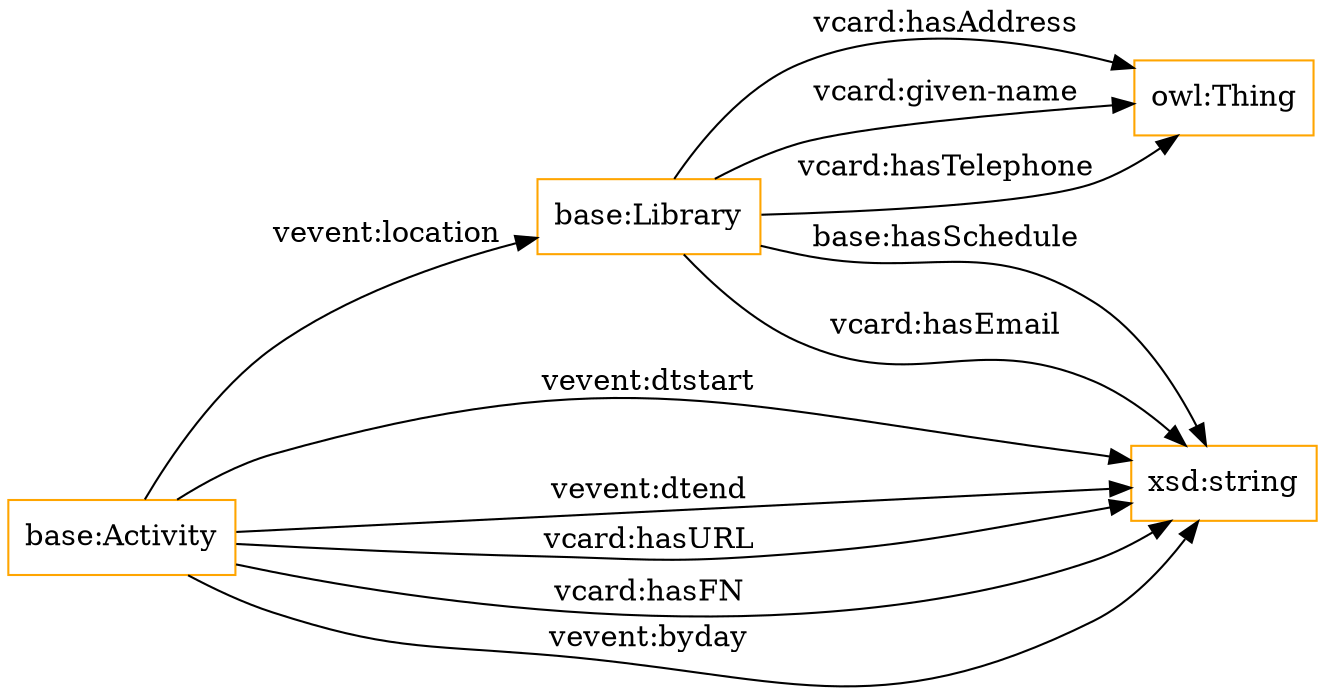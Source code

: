 digraph ar2dtool_diagram { 
rankdir=LR;
size="1501"
node [shape = rectangle, color="orange"]; "base:Library" "base:Activity" ; /*classes style*/
	"base:Activity" -> "xsd:string" [ label = "vevent:dtstart" ];
	"base:Library" -> "xsd:string" [ label = "base:hasSchedule" ];
	"base:Activity" -> "xsd:string" [ label = "vevent:dtend" ];
	"base:Library" -> "xsd:string" [ label = "vcard:hasEmail" ];
	"base:Activity" -> "xsd:string" [ label = "vcard:hasURL" ];
	"base:Library" -> "owl:Thing" [ label = "vcard:hasAddress" ];
	"base:Activity" -> "xsd:string" [ label = "vcard:hasFN" ];
	"base:Activity" -> "xsd:string" [ label = "vevent:byday" ];
	"base:Activity" -> "base:Library" [ label = "vevent:location" ];
	"base:Library" -> "owl:Thing" [ label = "vcard:given-name" ];
	"base:Library" -> "owl:Thing" [ label = "vcard:hasTelephone" ];

}
